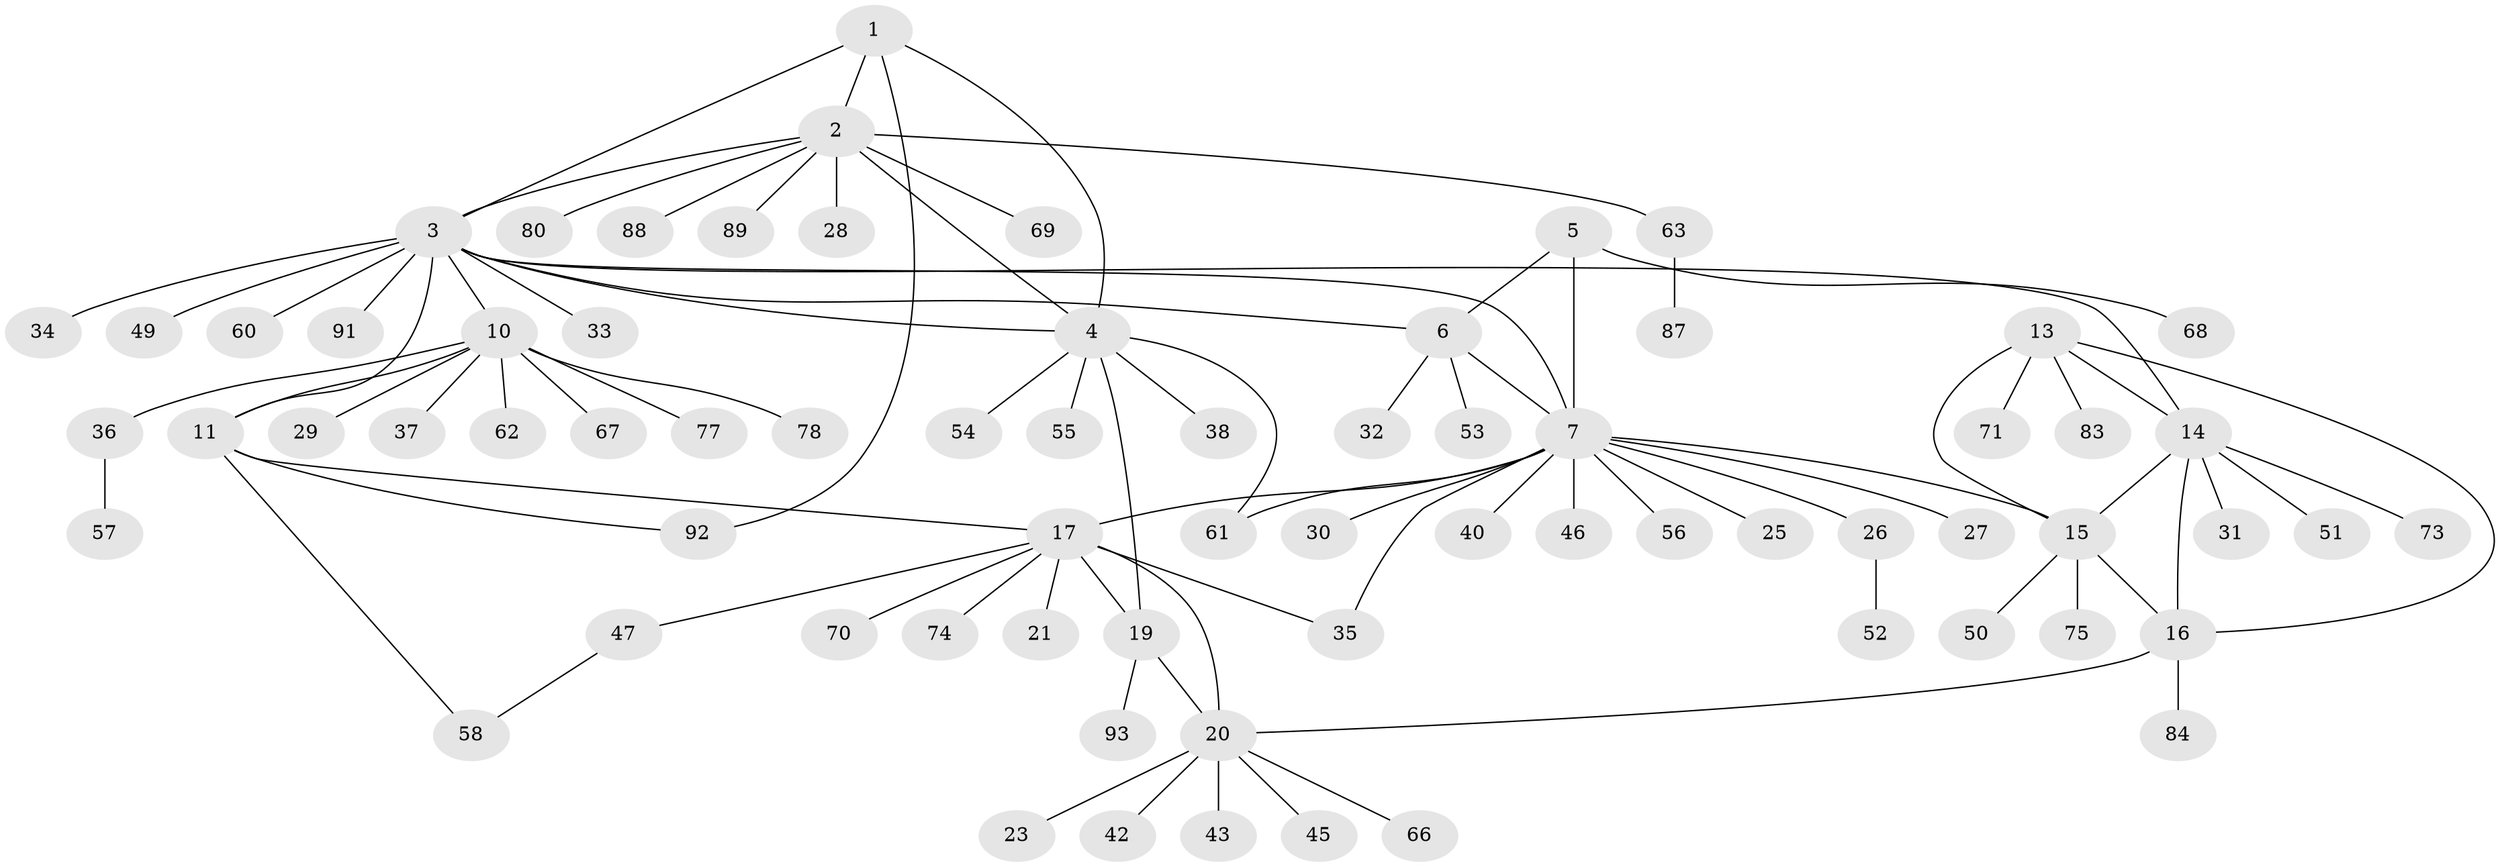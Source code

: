 // original degree distribution, {5: 0.0425531914893617, 10: 0.031914893617021274, 7: 0.0425531914893617, 8: 0.02127659574468085, 4: 0.02127659574468085, 11: 0.010638297872340425, 9: 0.02127659574468085, 6: 0.02127659574468085, 1: 0.6063829787234043, 2: 0.1595744680851064, 3: 0.02127659574468085}
// Generated by graph-tools (version 1.1) at 2025/11/02/27/25 16:11:35]
// undirected, 72 vertices, 89 edges
graph export_dot {
graph [start="1"]
  node [color=gray90,style=filled];
  1 [super="+90"];
  2 [super="+22"];
  3 [super="+9"];
  4 [super="+41"];
  5;
  6 [super="+39"];
  7 [super="+8"];
  10 [super="+12"];
  11;
  13 [super="+44"];
  14 [super="+82"];
  15 [super="+65"];
  16 [super="+86"];
  17 [super="+18"];
  19;
  20 [super="+24"];
  21;
  23;
  25;
  26;
  27;
  28;
  29 [super="+59"];
  30;
  31;
  32;
  33;
  34;
  35;
  36 [super="+48"];
  37 [super="+72"];
  38;
  40 [super="+94"];
  42;
  43 [super="+76"];
  45;
  46;
  47 [super="+85"];
  49 [super="+79"];
  50;
  51;
  52;
  53;
  54;
  55;
  56;
  57;
  58 [super="+64"];
  60;
  61;
  62;
  63;
  66;
  67;
  68;
  69;
  70;
  71;
  73;
  74;
  75;
  77;
  78 [super="+81"];
  80;
  83;
  84;
  87;
  88;
  89;
  91;
  92;
  93;
  1 -- 2;
  1 -- 3;
  1 -- 4;
  1 -- 92;
  2 -- 3;
  2 -- 4;
  2 -- 28;
  2 -- 63;
  2 -- 69;
  2 -- 80;
  2 -- 88;
  2 -- 89;
  3 -- 4;
  3 -- 7;
  3 -- 14 [weight=2];
  3 -- 60;
  3 -- 33;
  3 -- 34;
  3 -- 6;
  3 -- 10 [weight=2];
  3 -- 11;
  3 -- 49;
  3 -- 91;
  4 -- 19;
  4 -- 38;
  4 -- 54;
  4 -- 55;
  4 -- 61;
  5 -- 6;
  5 -- 7 [weight=2];
  5 -- 68;
  6 -- 7 [weight=2];
  6 -- 32;
  6 -- 53;
  7 -- 17;
  7 -- 25;
  7 -- 26;
  7 -- 35;
  7 -- 40;
  7 -- 46;
  7 -- 15;
  7 -- 56;
  7 -- 27;
  7 -- 61;
  7 -- 30;
  10 -- 11 [weight=2];
  10 -- 29;
  10 -- 36;
  10 -- 37;
  10 -- 62;
  10 -- 77;
  10 -- 78;
  10 -- 67;
  11 -- 58;
  11 -- 92;
  11 -- 17;
  13 -- 14;
  13 -- 15;
  13 -- 16;
  13 -- 83;
  13 -- 71;
  14 -- 15;
  14 -- 16;
  14 -- 31;
  14 -- 51;
  14 -- 73;
  15 -- 16;
  15 -- 50;
  15 -- 75;
  16 -- 20;
  16 -- 84;
  17 -- 19 [weight=2];
  17 -- 20 [weight=2];
  17 -- 21;
  17 -- 47;
  17 -- 70;
  17 -- 74;
  17 -- 35;
  19 -- 20;
  19 -- 93;
  20 -- 23;
  20 -- 42;
  20 -- 43;
  20 -- 45;
  20 -- 66;
  26 -- 52;
  36 -- 57;
  47 -- 58;
  63 -- 87;
}
